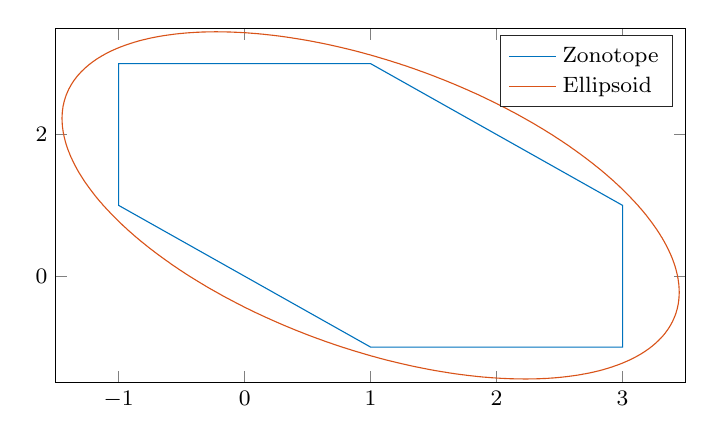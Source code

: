 

% This file was created by matlab2tikz.
%
\definecolor{mycolor1}{rgb}{0.0,0.447,0.741}%
\definecolor{mycolor2}{rgb}{0.85,0.325,0.098}%
%
\begin{tikzpicture}
\footnotesize

\begin{axis}[%
width=8cm,
height=4.5cm,
at={(0in,0in)},
scale only axis,
xmin=-1.5,
xmax=3.5,
ymin=-1.5,
ymax=3.5,
axis background/.style={fill=white},
legend style={legend cell align=left, align=left, draw=white!15!black}
]
\addplot [color=mycolor1]
  table[row sep=crcr]{%
1	-1\\
3	-1\\
3	1\\
1	3\\
-1	3\\
-1	1\\
1	-1\\
};
\addlegendentry{Zonotope}

\addplot [color=mycolor2]
  table[row sep=crcr]{%
-1.119	3.123\\
-1.115	3.128\\
-1.11	3.132\\
-1.106	3.137\\
-1.101	3.141\\
-1.097	3.145\\
-1.092	3.15\\
-1.087	3.154\\
-1.073	3.167\\
-1.054	3.183\\
-1.044	3.191\\
-1.034	3.199\\
-1.024	3.207\\
-1.014	3.215\\
-1.009	3.218\\
-0.998	3.226\\
-0.993	3.23\\
-0.977	3.241\\
-0.972	3.244\\
-0.966	3.248\\
-0.95	3.259\\
-0.933	3.269\\
-0.927	3.273\\
-0.922	3.276\\
-0.91	3.283\\
-0.904	3.286\\
-0.898	3.29\\
-0.892	3.293\\
-0.886	3.296\\
-0.88	3.3\\
-0.875	3.303\\
-0.868	3.306\\
-0.862	3.309\\
-0.856	3.312\\
-0.85	3.316\\
-0.844	3.319\\
-0.837	3.322\\
-0.831	3.325\\
-0.825	3.328\\
-0.818	3.331\\
-0.811	3.334\\
-0.805	3.337\\
-0.798	3.34\\
-0.792	3.342\\
-0.785	3.345\\
-0.778	3.348\\
-0.771	3.351\\
-0.765	3.354\\
-0.751	3.359\\
-0.744	3.362\\
-0.73	3.367\\
-0.715	3.372\\
-0.701	3.377\\
-0.693	3.38\\
-0.678	3.384\\
-0.671	3.387\\
-0.663	3.389\\
-0.655	3.391\\
-0.647	3.394\\
-0.64	3.396\\
-0.632	3.398\\
-0.616	3.402\\
-0.608	3.404\\
-0.6	3.406\\
-0.591	3.408\\
-0.583	3.41\\
-0.566	3.414\\
-0.558	3.416\\
-0.549	3.418\\
-0.54	3.42\\
-0.532	3.421\\
-0.523	3.423\\
-0.514	3.425\\
-0.505	3.426\\
-0.487	3.429\\
-0.478	3.431\\
-0.469	3.432\\
-0.45	3.435\\
-0.44	3.436\\
-0.431	3.437\\
-0.421	3.438\\
-0.411	3.439\\
-0.401	3.441\\
-0.391	3.442\\
-0.371	3.443\\
-0.351	3.445\\
-0.34	3.446\\
-0.33	3.446\\
-0.319	3.447\\
-0.297	3.448\\
-0.287	3.448\\
-0.276	3.449\\
-0.265	3.449\\
-0.253	3.449\\
-0.231	3.45\\
-0.219	3.45\\
-0.207	3.449\\
-0.196	3.449\\
-0.184	3.449\\
-0.172	3.449\\
-0.16	3.448\\
-0.147	3.448\\
-0.135	3.447\\
-0.123	3.447\\
-0.11	3.446\\
-0.097	3.445\\
-0.085	3.444\\
-0.071	3.443\\
-0.059	3.442\\
-0.045	3.441\\
-0.032	3.44\\
-0.018	3.438\\
-0.005	3.437\\
0.009	3.436\\
0.023	3.434\\
0.037	3.432\\
0.051	3.43\\
0.065	3.428\\
0.079	3.426\\
0.094	3.424\\
0.108	3.422\\
0.123	3.419\\
0.138	3.417\\
0.153	3.414\\
0.169	3.411\\
0.184	3.408\\
0.2	3.405\\
0.215	3.402\\
0.231	3.399\\
0.247	3.395\\
0.263	3.392\\
0.279	3.388\\
0.296	3.384\\
0.312	3.38\\
0.329	3.376\\
0.346	3.371\\
0.363	3.367\\
0.38	3.362\\
0.398	3.357\\
0.415	3.352\\
0.433	3.347\\
0.451	3.342\\
0.469	3.336\\
0.487	3.331\\
0.505	3.325\\
0.524	3.319\\
0.543	3.313\\
0.561	3.306\\
0.58	3.3\\
0.6	3.293\\
0.619	3.286\\
0.638	3.279\\
0.658	3.272\\
0.678	3.264\\
0.698	3.256\\
0.718	3.248\\
0.738	3.24\\
0.758	3.232\\
0.779	3.223\\
0.8	3.214\\
0.821	3.205\\
0.842	3.196\\
0.863	3.187\\
0.884	3.177\\
0.906	3.167\\
0.928	3.157\\
0.95	3.146\\
0.971	3.135\\
0.994	3.125\\
1.016	3.113\\
1.038	3.102\\
1.061	3.09\\
1.083	3.078\\
1.106	3.066\\
1.129	3.054\\
1.152	3.041\\
1.175	3.028\\
1.198	3.015\\
1.222	3.002\\
1.245	2.988\\
1.269	2.974\\
1.293	2.96\\
1.316	2.945\\
1.34	2.931\\
1.364	2.916\\
1.388	2.9\\
1.412	2.885\\
1.437	2.869\\
1.461	2.853\\
1.485	2.837\\
1.51	2.82\\
1.534	2.803\\
1.558	2.786\\
1.583	2.769\\
1.608	2.751\\
1.632	2.733\\
1.657	2.715\\
1.681	2.697\\
1.706	2.678\\
1.731	2.659\\
1.755	2.64\\
1.78	2.621\\
1.804	2.601\\
1.829	2.582\\
1.854	2.562\\
1.878	2.541\\
1.903	2.521\\
1.927	2.5\\
1.951	2.479\\
1.976	2.458\\
2.0	2.437\\
2.024	2.415\\
2.048	2.393\\
2.072	2.372\\
2.096	2.349\\
2.119	2.327\\
2.143	2.305\\
2.167	2.282\\
2.19	2.259\\
2.213	2.236\\
2.236	2.213\\
2.259	2.19\\
2.282	2.167\\
2.305	2.143\\
2.327	2.119\\
2.349	2.096\\
2.372	2.072\\
2.393	2.048\\
2.415	2.024\\
2.437	2.0\\
2.458	1.976\\
2.479	1.951\\
2.5	1.927\\
2.521	1.903\\
2.541	1.878\\
2.562	1.854\\
2.582	1.829\\
2.601	1.804\\
2.621	1.78\\
2.64	1.755\\
2.659	1.731\\
2.678	1.706\\
2.697	1.681\\
2.715	1.657\\
2.733	1.632\\
2.751	1.608\\
2.769	1.583\\
2.786	1.558\\
2.803	1.534\\
2.82	1.51\\
2.837	1.485\\
2.853	1.461\\
2.869	1.437\\
2.885	1.412\\
2.9	1.388\\
2.916	1.364\\
2.931	1.34\\
2.945	1.316\\
2.96	1.293\\
2.974	1.269\\
2.988	1.245\\
3.002	1.222\\
3.015	1.198\\
3.028	1.175\\
3.041	1.152\\
3.054	1.129\\
3.066	1.106\\
3.078	1.083\\
3.09	1.061\\
3.102	1.038\\
3.113	1.016\\
3.125	0.994\\
3.135	0.971\\
3.146	0.95\\
3.157	0.928\\
3.167	0.906\\
3.177	0.884\\
3.187	0.863\\
3.196	0.842\\
3.205	0.821\\
3.214	0.8\\
3.223	0.779\\
3.232	0.758\\
3.24	0.738\\
3.248	0.718\\
3.256	0.698\\
3.264	0.678\\
3.272	0.658\\
3.279	0.638\\
3.286	0.619\\
3.293	0.6\\
3.3	0.58\\
3.306	0.561\\
3.313	0.543\\
3.319	0.524\\
3.325	0.505\\
3.331	0.487\\
3.336	0.469\\
3.342	0.451\\
3.347	0.433\\
3.352	0.415\\
3.357	0.398\\
3.362	0.38\\
3.367	0.363\\
3.371	0.346\\
3.376	0.329\\
3.38	0.312\\
3.384	0.296\\
3.388	0.279\\
3.392	0.263\\
3.395	0.247\\
3.399	0.231\\
3.402	0.215\\
3.405	0.2\\
3.408	0.184\\
3.411	0.169\\
3.414	0.153\\
3.417	0.138\\
3.419	0.123\\
3.422	0.108\\
3.424	0.094\\
3.426	0.079\\
3.428	0.065\\
3.43	0.051\\
3.432	0.037\\
3.434	0.023\\
3.436	0.009\\
3.437	-0.005\\
3.438	-0.018\\
3.44	-0.032\\
3.441	-0.045\\
3.442	-0.059\\
3.443	-0.071\\
3.444	-0.085\\
3.445	-0.097\\
3.446	-0.11\\
3.447	-0.123\\
3.447	-0.135\\
3.448	-0.147\\
3.448	-0.16\\
3.449	-0.172\\
3.449	-0.184\\
3.449	-0.196\\
3.449	-0.207\\
3.45	-0.219\\
3.45	-0.231\\
3.449	-0.253\\
3.449	-0.265\\
3.449	-0.276\\
3.448	-0.287\\
3.448	-0.297\\
3.447	-0.319\\
3.446	-0.33\\
3.446	-0.34\\
3.445	-0.351\\
3.443	-0.371\\
3.442	-0.391\\
3.441	-0.401\\
3.439	-0.411\\
3.438	-0.421\\
3.437	-0.431\\
3.436	-0.44\\
3.435	-0.45\\
3.432	-0.469\\
3.431	-0.478\\
3.429	-0.487\\
3.426	-0.505\\
3.425	-0.514\\
3.423	-0.523\\
3.421	-0.532\\
3.42	-0.54\\
3.418	-0.549\\
3.416	-0.558\\
3.414	-0.566\\
3.41	-0.583\\
3.408	-0.591\\
3.406	-0.6\\
3.404	-0.608\\
3.402	-0.616\\
3.398	-0.632\\
3.396	-0.64\\
3.394	-0.647\\
3.391	-0.655\\
3.389	-0.663\\
3.387	-0.671\\
3.384	-0.678\\
3.38	-0.693\\
3.377	-0.701\\
3.372	-0.715\\
3.367	-0.73\\
3.362	-0.744\\
3.359	-0.751\\
3.354	-0.765\\
3.351	-0.771\\
3.348	-0.778\\
3.345	-0.785\\
3.342	-0.792\\
3.34	-0.798\\
3.337	-0.805\\
3.334	-0.811\\
3.331	-0.818\\
3.328	-0.825\\
3.325	-0.831\\
3.322	-0.837\\
3.319	-0.844\\
3.316	-0.85\\
3.312	-0.856\\
3.309	-0.862\\
3.306	-0.868\\
3.303	-0.875\\
3.3	-0.88\\
3.296	-0.886\\
3.293	-0.892\\
3.29	-0.898\\
3.286	-0.904\\
3.283	-0.91\\
3.276	-0.922\\
3.273	-0.927\\
3.269	-0.933\\
3.259	-0.95\\
3.248	-0.966\\
3.244	-0.972\\
3.241	-0.977\\
3.23	-0.993\\
3.226	-0.998\\
3.218	-1.009\\
3.215	-1.014\\
3.207	-1.024\\
3.199	-1.034\\
3.191	-1.044\\
3.183	-1.054\\
3.167	-1.073\\
3.154	-1.087\\
3.15	-1.092\\
3.145	-1.097\\
3.141	-1.101\\
3.137	-1.106\\
3.132	-1.11\\
3.128	-1.115\\
3.115	-1.128\\
3.11	-1.132\\
3.106	-1.137\\
3.101	-1.141\\
3.096	-1.145\\
3.092	-1.15\\
3.087	-1.154\\
3.073	-1.167\\
3.054	-1.183\\
3.044	-1.191\\
3.034	-1.199\\
3.024	-1.207\\
3.014	-1.214\\
3.009	-1.218\\
2.998	-1.226\\
2.993	-1.23\\
2.977	-1.241\\
2.972	-1.244\\
2.966	-1.248\\
2.95	-1.259\\
2.933	-1.269\\
2.927	-1.273\\
2.922	-1.276\\
2.91	-1.283\\
2.904	-1.286\\
2.898	-1.29\\
2.893	-1.293\\
2.886	-1.296\\
2.881	-1.3\\
2.874	-1.303\\
2.868	-1.306\\
2.862	-1.309\\
2.856	-1.312\\
2.85	-1.315\\
2.844	-1.319\\
2.837	-1.322\\
2.831	-1.325\\
2.825	-1.328\\
2.818	-1.331\\
2.812	-1.334\\
2.805	-1.337\\
2.798	-1.339\\
2.792	-1.342\\
2.785	-1.345\\
2.778	-1.348\\
2.772	-1.351\\
2.765	-1.354\\
2.751	-1.359\\
2.744	-1.362\\
2.73	-1.367\\
2.715	-1.372\\
2.701	-1.377\\
2.693	-1.379\\
2.678	-1.384\\
2.671	-1.387\\
2.663	-1.389\\
2.655	-1.391\\
2.647	-1.394\\
2.64	-1.396\\
2.632	-1.398\\
2.616	-1.402\\
2.608	-1.404\\
2.6	-1.406\\
2.591	-1.408\\
2.583	-1.41\\
2.566	-1.414\\
2.558	-1.416\\
2.549	-1.418\\
2.541	-1.419\\
2.532	-1.421\\
2.523	-1.423\\
2.514	-1.425\\
2.505	-1.426\\
2.487	-1.429\\
2.478	-1.431\\
2.469	-1.432\\
2.45	-1.435\\
2.44	-1.436\\
2.431	-1.437\\
2.421	-1.438\\
2.411	-1.44\\
2.401	-1.441\\
2.391	-1.442\\
2.371	-1.443\\
2.351	-1.445\\
2.34	-1.446\\
2.33	-1.446\\
2.319	-1.447\\
2.297	-1.448\\
2.287	-1.448\\
2.276	-1.449\\
2.264	-1.449\\
2.253	-1.449\\
2.231	-1.45\\
2.219	-1.45\\
2.207	-1.449\\
2.196	-1.449\\
2.184	-1.449\\
2.172	-1.449\\
2.16	-1.448\\
2.147	-1.448\\
2.135	-1.447\\
2.123	-1.447\\
2.11	-1.446\\
2.097	-1.445\\
2.084	-1.444\\
2.071	-1.443\\
2.058	-1.442\\
2.045	-1.441\\
2.032	-1.44\\
2.018	-1.438\\
2.005	-1.437\\
1.991	-1.435\\
1.977	-1.434\\
1.963	-1.432\\
1.949	-1.43\\
1.935	-1.428\\
1.921	-1.426\\
1.906	-1.424\\
1.891	-1.422\\
1.877	-1.419\\
1.862	-1.417\\
1.847	-1.414\\
1.831	-1.411\\
1.816	-1.408\\
1.8	-1.405\\
1.785	-1.402\\
1.769	-1.399\\
1.753	-1.395\\
1.737	-1.391\\
1.721	-1.388\\
1.704	-1.384\\
1.688	-1.38\\
1.671	-1.376\\
1.654	-1.371\\
1.637	-1.367\\
1.62	-1.362\\
1.602	-1.357\\
1.585	-1.352\\
1.567	-1.347\\
1.549	-1.342\\
1.531	-1.336\\
1.513	-1.331\\
1.495	-1.325\\
1.476	-1.319\\
1.457	-1.313\\
1.439	-1.306\\
1.42	-1.3\\
1.401	-1.293\\
1.381	-1.286\\
1.362	-1.279\\
1.342	-1.272\\
1.322	-1.264\\
1.302	-1.256\\
1.282	-1.248\\
1.262	-1.24\\
1.242	-1.232\\
1.221	-1.223\\
1.2	-1.214\\
1.179	-1.205\\
1.158	-1.196\\
1.137	-1.187\\
1.115	-1.177\\
1.094	-1.167\\
1.072	-1.157\\
1.05	-1.146\\
1.029	-1.135\\
1.006	-1.125\\
0.984	-1.113\\
0.962	-1.102\\
0.939	-1.09\\
0.917	-1.078\\
0.894	-1.066\\
0.871	-1.054\\
0.848	-1.041\\
0.825	-1.028\\
0.802	-1.015\\
0.778	-1.002\\
0.755	-0.988\\
0.731	-0.974\\
0.707	-0.96\\
0.684	-0.945\\
0.66	-0.931\\
0.636	-0.916\\
0.612	-0.9\\
0.588	-0.885\\
0.563	-0.869\\
0.539	-0.853\\
0.515	-0.837\\
0.49	-0.82\\
0.466	-0.803\\
0.442	-0.786\\
0.417	-0.769\\
0.392	-0.751\\
0.368	-0.733\\
0.343	-0.715\\
0.319	-0.697\\
0.294	-0.678\\
0.269	-0.659\\
0.245	-0.64\\
0.22	-0.621\\
0.196	-0.601\\
0.171	-0.582\\
0.146	-0.561\\
0.122	-0.541\\
0.097	-0.521\\
0.073	-0.5\\
0.049	-0.479\\
0.024	-0.458\\
0.0	-0.437\\
-0.024	-0.415\\
-0.048	-0.393\\
-0.072	-0.371\\
-0.096	-0.349\\
-0.119	-0.327\\
-0.143	-0.305\\
-0.167	-0.282\\
-0.19	-0.259\\
-0.213	-0.236\\
-0.236	-0.213\\
-0.259	-0.19\\
-0.282	-0.167\\
-0.305	-0.143\\
-0.327	-0.119\\
-0.349	-0.096\\
-0.371	-0.072\\
-0.393	-0.048\\
-0.415	-0.024\\
-0.437	0.0\\
-0.458	0.024\\
-0.479	0.049\\
-0.5	0.073\\
-0.521	0.097\\
-0.541	0.122\\
-0.561	0.146\\
-0.582	0.171\\
-0.601	0.196\\
-0.621	0.22\\
-0.64	0.245\\
-0.659	0.269\\
-0.678	0.294\\
-0.697	0.319\\
-0.715	0.343\\
-0.733	0.368\\
-0.751	0.392\\
-0.769	0.417\\
-0.786	0.442\\
-0.803	0.466\\
-0.82	0.49\\
-0.837	0.515\\
-0.853	0.539\\
-0.869	0.563\\
-0.885	0.588\\
-0.9	0.612\\
-0.916	0.636\\
-0.931	0.66\\
-0.945	0.684\\
-0.96	0.707\\
-0.974	0.731\\
-0.988	0.755\\
-1.002	0.778\\
-1.015	0.802\\
-1.028	0.825\\
-1.041	0.848\\
-1.054	0.871\\
-1.066	0.894\\
-1.078	0.917\\
-1.09	0.939\\
-1.102	0.962\\
-1.113	0.984\\
-1.125	1.006\\
-1.135	1.029\\
-1.146	1.05\\
-1.157	1.072\\
-1.167	1.094\\
-1.177	1.115\\
-1.187	1.137\\
-1.196	1.158\\
-1.205	1.179\\
-1.214	1.2\\
-1.223	1.221\\
-1.232	1.242\\
-1.24	1.262\\
-1.248	1.282\\
-1.256	1.302\\
-1.264	1.322\\
-1.272	1.342\\
-1.279	1.362\\
-1.286	1.381\\
-1.293	1.401\\
-1.3	1.42\\
-1.306	1.439\\
-1.313	1.457\\
-1.319	1.476\\
-1.325	1.495\\
-1.331	1.513\\
-1.336	1.531\\
-1.342	1.549\\
-1.347	1.567\\
-1.352	1.585\\
-1.357	1.602\\
-1.362	1.62\\
-1.367	1.637\\
-1.371	1.654\\
-1.376	1.671\\
-1.38	1.688\\
-1.384	1.704\\
-1.388	1.721\\
-1.391	1.737\\
-1.395	1.753\\
-1.399	1.769\\
-1.402	1.785\\
-1.405	1.8\\
-1.408	1.816\\
-1.411	1.831\\
-1.414	1.847\\
-1.417	1.862\\
-1.419	1.877\\
-1.422	1.891\\
-1.424	1.906\\
-1.426	1.921\\
-1.428	1.935\\
-1.43	1.949\\
-1.432	1.963\\
-1.434	1.977\\
-1.435	1.991\\
-1.437	2.005\\
-1.438	2.018\\
-1.44	2.032\\
-1.441	2.045\\
-1.442	2.058\\
-1.443	2.071\\
-1.444	2.084\\
-1.445	2.097\\
-1.446	2.11\\
-1.447	2.123\\
-1.447	2.135\\
-1.448	2.147\\
-1.448	2.16\\
-1.449	2.172\\
-1.449	2.184\\
-1.449	2.196\\
-1.449	2.207\\
-1.45	2.219\\
-1.45	2.231\\
-1.449	2.253\\
-1.449	2.264\\
-1.449	2.276\\
-1.448	2.287\\
-1.448	2.297\\
-1.447	2.319\\
-1.446	2.33\\
-1.446	2.34\\
-1.445	2.351\\
-1.443	2.371\\
-1.442	2.391\\
-1.441	2.401\\
-1.44	2.411\\
-1.438	2.421\\
-1.437	2.431\\
-1.436	2.44\\
-1.435	2.45\\
-1.432	2.469\\
-1.431	2.478\\
-1.429	2.487\\
-1.426	2.505\\
-1.425	2.514\\
-1.423	2.523\\
-1.421	2.532\\
-1.419	2.541\\
-1.418	2.549\\
-1.416	2.558\\
-1.414	2.566\\
-1.41	2.583\\
-1.408	2.591\\
-1.406	2.6\\
-1.404	2.608\\
-1.402	2.616\\
-1.398	2.632\\
-1.396	2.64\\
-1.394	2.647\\
-1.391	2.655\\
-1.389	2.663\\
-1.387	2.671\\
-1.384	2.678\\
-1.379	2.693\\
-1.377	2.701\\
-1.372	2.715\\
-1.367	2.73\\
-1.362	2.744\\
-1.359	2.751\\
-1.354	2.765\\
-1.351	2.772\\
-1.348	2.778\\
-1.345	2.785\\
-1.342	2.792\\
-1.339	2.798\\
-1.337	2.805\\
-1.334	2.812\\
-1.331	2.818\\
-1.328	2.825\\
-1.325	2.831\\
-1.322	2.837\\
-1.319	2.844\\
-1.315	2.85\\
-1.312	2.856\\
-1.309	2.862\\
-1.306	2.868\\
-1.303	2.874\\
-1.3	2.881\\
-1.296	2.886\\
-1.293	2.893\\
-1.29	2.898\\
-1.286	2.904\\
-1.283	2.91\\
-1.276	2.922\\
-1.273	2.927\\
-1.269	2.933\\
-1.259	2.95\\
-1.248	2.966\\
-1.244	2.972\\
-1.241	2.977\\
-1.23	2.993\\
-1.226	2.998\\
-1.218	3.009\\
-1.214	3.014\\
-1.207	3.024\\
-1.199	3.034\\
-1.191	3.044\\
-1.183	3.054\\
-1.167	3.073\\
-1.154	3.087\\
-1.15	3.092\\
-1.145	3.096\\
-1.141	3.101\\
-1.137	3.106\\
-1.132	3.11\\
-1.128	3.115\\
-1.119	3.123\\
};
\addlegendentry{Ellipsoid}

\end{axis}
\end{tikzpicture}%
